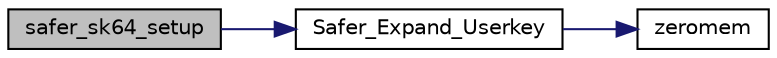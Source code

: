 digraph "safer_sk64_setup"
{
 // LATEX_PDF_SIZE
  edge [fontname="Helvetica",fontsize="10",labelfontname="Helvetica",labelfontsize="10"];
  node [fontname="Helvetica",fontsize="10",shape=record];
  rankdir="LR";
  Node58 [label="safer_sk64_setup",height=0.2,width=0.4,color="black", fillcolor="grey75", style="filled", fontcolor="black",tooltip=" "];
  Node58 -> Node59 [color="midnightblue",fontsize="10",style="solid"];
  Node59 [label="Safer_Expand_Userkey",height=0.2,width=0.4,color="black", fillcolor="white", style="filled",URL="$safer_8c.html#a098e5a50fc26c3eec876458f84eeca97",tooltip=" "];
  Node59 -> Node60 [color="midnightblue",fontsize="10",style="solid"];
  Node60 [label="zeromem",height=0.2,width=0.4,color="black", fillcolor="white", style="filled",URL="$tomcrypt__misc_8h.html#a63b6e188713790263bfd3612fe8b398f",tooltip="Zero a block of memory."];
}
